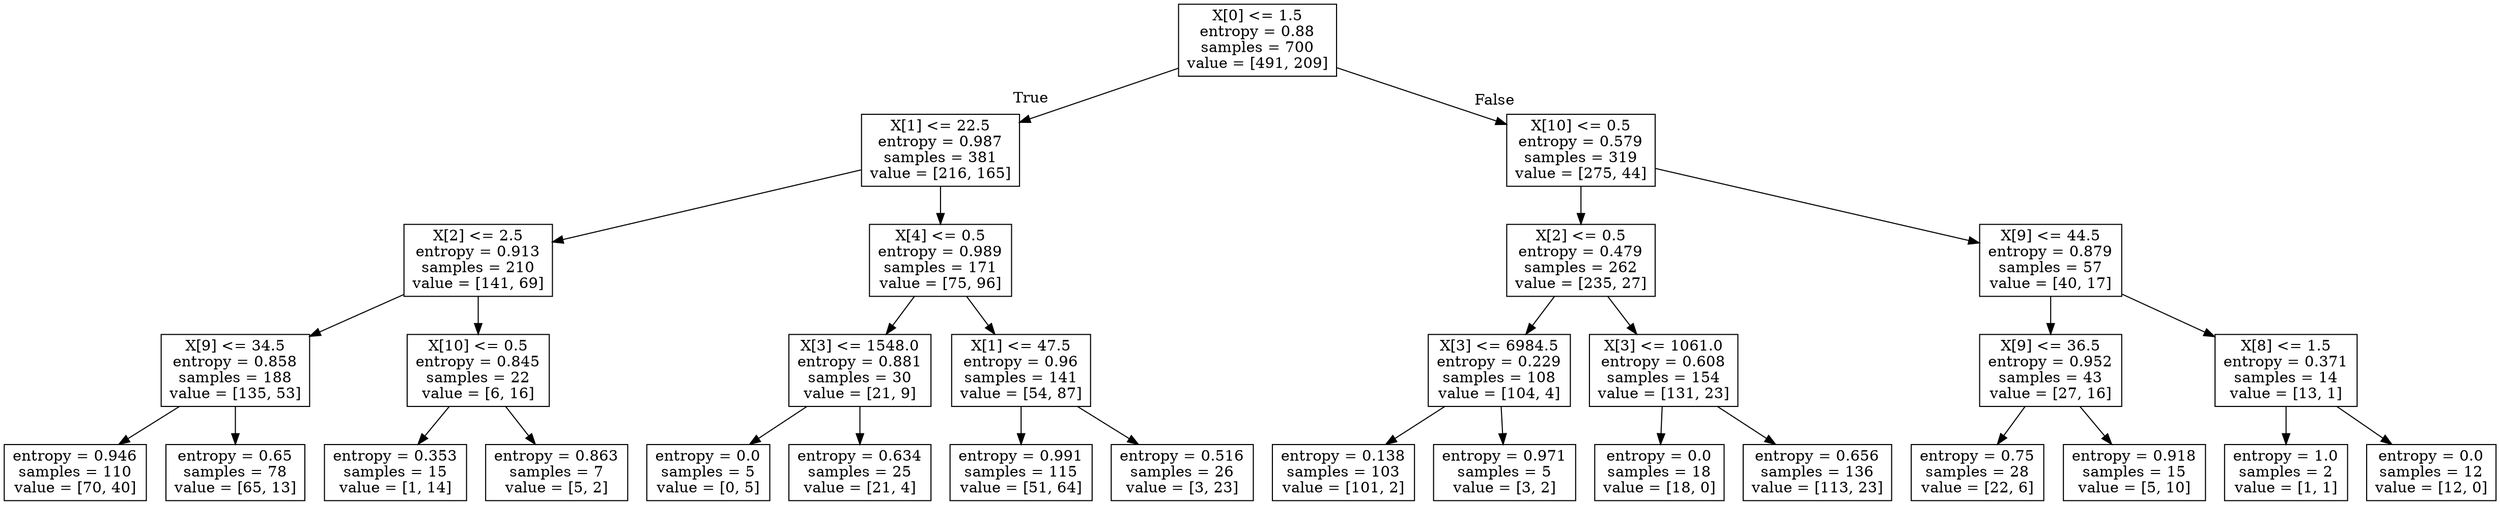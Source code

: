 digraph Tree {
node [shape=box] ;
0 [label="X[0] <= 1.5\nentropy = 0.88\nsamples = 700\nvalue = [491, 209]"] ;
1 [label="X[1] <= 22.5\nentropy = 0.987\nsamples = 381\nvalue = [216, 165]"] ;
0 -> 1 [labeldistance=2.5, labelangle=45, headlabel="True"] ;
2 [label="X[2] <= 2.5\nentropy = 0.913\nsamples = 210\nvalue = [141, 69]"] ;
1 -> 2 ;
3 [label="X[9] <= 34.5\nentropy = 0.858\nsamples = 188\nvalue = [135, 53]"] ;
2 -> 3 ;
4 [label="entropy = 0.946\nsamples = 110\nvalue = [70, 40]"] ;
3 -> 4 ;
5 [label="entropy = 0.65\nsamples = 78\nvalue = [65, 13]"] ;
3 -> 5 ;
6 [label="X[10] <= 0.5\nentropy = 0.845\nsamples = 22\nvalue = [6, 16]"] ;
2 -> 6 ;
7 [label="entropy = 0.353\nsamples = 15\nvalue = [1, 14]"] ;
6 -> 7 ;
8 [label="entropy = 0.863\nsamples = 7\nvalue = [5, 2]"] ;
6 -> 8 ;
9 [label="X[4] <= 0.5\nentropy = 0.989\nsamples = 171\nvalue = [75, 96]"] ;
1 -> 9 ;
10 [label="X[3] <= 1548.0\nentropy = 0.881\nsamples = 30\nvalue = [21, 9]"] ;
9 -> 10 ;
11 [label="entropy = 0.0\nsamples = 5\nvalue = [0, 5]"] ;
10 -> 11 ;
12 [label="entropy = 0.634\nsamples = 25\nvalue = [21, 4]"] ;
10 -> 12 ;
13 [label="X[1] <= 47.5\nentropy = 0.96\nsamples = 141\nvalue = [54, 87]"] ;
9 -> 13 ;
14 [label="entropy = 0.991\nsamples = 115\nvalue = [51, 64]"] ;
13 -> 14 ;
15 [label="entropy = 0.516\nsamples = 26\nvalue = [3, 23]"] ;
13 -> 15 ;
16 [label="X[10] <= 0.5\nentropy = 0.579\nsamples = 319\nvalue = [275, 44]"] ;
0 -> 16 [labeldistance=2.5, labelangle=-45, headlabel="False"] ;
17 [label="X[2] <= 0.5\nentropy = 0.479\nsamples = 262\nvalue = [235, 27]"] ;
16 -> 17 ;
18 [label="X[3] <= 6984.5\nentropy = 0.229\nsamples = 108\nvalue = [104, 4]"] ;
17 -> 18 ;
19 [label="entropy = 0.138\nsamples = 103\nvalue = [101, 2]"] ;
18 -> 19 ;
20 [label="entropy = 0.971\nsamples = 5\nvalue = [3, 2]"] ;
18 -> 20 ;
21 [label="X[3] <= 1061.0\nentropy = 0.608\nsamples = 154\nvalue = [131, 23]"] ;
17 -> 21 ;
22 [label="entropy = 0.0\nsamples = 18\nvalue = [18, 0]"] ;
21 -> 22 ;
23 [label="entropy = 0.656\nsamples = 136\nvalue = [113, 23]"] ;
21 -> 23 ;
24 [label="X[9] <= 44.5\nentropy = 0.879\nsamples = 57\nvalue = [40, 17]"] ;
16 -> 24 ;
25 [label="X[9] <= 36.5\nentropy = 0.952\nsamples = 43\nvalue = [27, 16]"] ;
24 -> 25 ;
26 [label="entropy = 0.75\nsamples = 28\nvalue = [22, 6]"] ;
25 -> 26 ;
27 [label="entropy = 0.918\nsamples = 15\nvalue = [5, 10]"] ;
25 -> 27 ;
28 [label="X[8] <= 1.5\nentropy = 0.371\nsamples = 14\nvalue = [13, 1]"] ;
24 -> 28 ;
29 [label="entropy = 1.0\nsamples = 2\nvalue = [1, 1]"] ;
28 -> 29 ;
30 [label="entropy = 0.0\nsamples = 12\nvalue = [12, 0]"] ;
28 -> 30 ;
}
